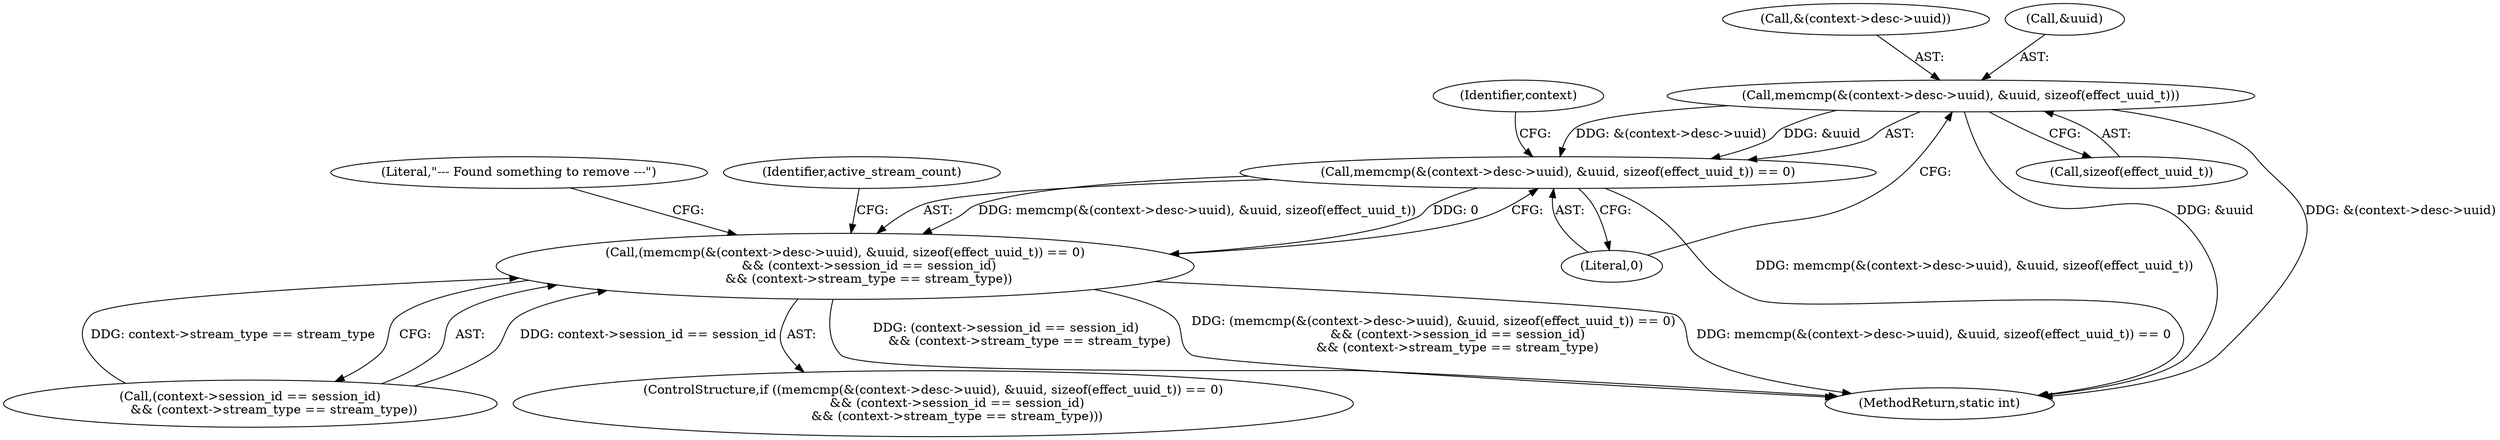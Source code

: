 digraph "0_Android_ebbb82365172337c6c250c6cac4e326970a9e351@API" {
"1000166" [label="(Call,memcmp(&(context->desc->uuid), &uuid, sizeof(effect_uuid_t)))"];
"1000165" [label="(Call,memcmp(&(context->desc->uuid), &uuid, sizeof(effect_uuid_t)) == 0)"];
"1000164" [label="(Call,(memcmp(&(context->desc->uuid), &uuid, sizeof(effect_uuid_t)) == 0)\n            && (context->session_id == session_id)\n            && (context->stream_type == stream_type))"];
"1000254" [label="(MethodReturn,static int)"];
"1000175" [label="(Call,sizeof(effect_uuid_t))"];
"1000177" [label="(Literal,0)"];
"1000191" [label="(Literal,\"--- Found something to remove ---\")"];
"1000178" [label="(Call,(context->session_id == session_id)\n            && (context->stream_type == stream_type))"];
"1000166" [label="(Call,memcmp(&(context->desc->uuid), &uuid, sizeof(effect_uuid_t)))"];
"1000167" [label="(Call,&(context->desc->uuid))"];
"1000216" [label="(Identifier,active_stream_count)"];
"1000181" [label="(Identifier,context)"];
"1000173" [label="(Call,&uuid)"];
"1000165" [label="(Call,memcmp(&(context->desc->uuid), &uuid, sizeof(effect_uuid_t)) == 0)"];
"1000164" [label="(Call,(memcmp(&(context->desc->uuid), &uuid, sizeof(effect_uuid_t)) == 0)\n            && (context->session_id == session_id)\n            && (context->stream_type == stream_type))"];
"1000163" [label="(ControlStructure,if ((memcmp(&(context->desc->uuid), &uuid, sizeof(effect_uuid_t)) == 0)\n            && (context->session_id == session_id)\n            && (context->stream_type == stream_type)))"];
"1000166" -> "1000165"  [label="AST: "];
"1000166" -> "1000175"  [label="CFG: "];
"1000167" -> "1000166"  [label="AST: "];
"1000173" -> "1000166"  [label="AST: "];
"1000175" -> "1000166"  [label="AST: "];
"1000177" -> "1000166"  [label="CFG: "];
"1000166" -> "1000254"  [label="DDG: &(context->desc->uuid)"];
"1000166" -> "1000254"  [label="DDG: &uuid"];
"1000166" -> "1000165"  [label="DDG: &(context->desc->uuid)"];
"1000166" -> "1000165"  [label="DDG: &uuid"];
"1000165" -> "1000164"  [label="AST: "];
"1000165" -> "1000177"  [label="CFG: "];
"1000177" -> "1000165"  [label="AST: "];
"1000181" -> "1000165"  [label="CFG: "];
"1000164" -> "1000165"  [label="CFG: "];
"1000165" -> "1000254"  [label="DDG: memcmp(&(context->desc->uuid), &uuid, sizeof(effect_uuid_t))"];
"1000165" -> "1000164"  [label="DDG: memcmp(&(context->desc->uuid), &uuid, sizeof(effect_uuid_t))"];
"1000165" -> "1000164"  [label="DDG: 0"];
"1000164" -> "1000163"  [label="AST: "];
"1000164" -> "1000178"  [label="CFG: "];
"1000178" -> "1000164"  [label="AST: "];
"1000191" -> "1000164"  [label="CFG: "];
"1000216" -> "1000164"  [label="CFG: "];
"1000164" -> "1000254"  [label="DDG: (context->session_id == session_id)\n            && (context->stream_type == stream_type)"];
"1000164" -> "1000254"  [label="DDG: (memcmp(&(context->desc->uuid), &uuid, sizeof(effect_uuid_t)) == 0)\n            && (context->session_id == session_id)\n            && (context->stream_type == stream_type)"];
"1000164" -> "1000254"  [label="DDG: memcmp(&(context->desc->uuid), &uuid, sizeof(effect_uuid_t)) == 0"];
"1000178" -> "1000164"  [label="DDG: context->session_id == session_id"];
"1000178" -> "1000164"  [label="DDG: context->stream_type == stream_type"];
}

